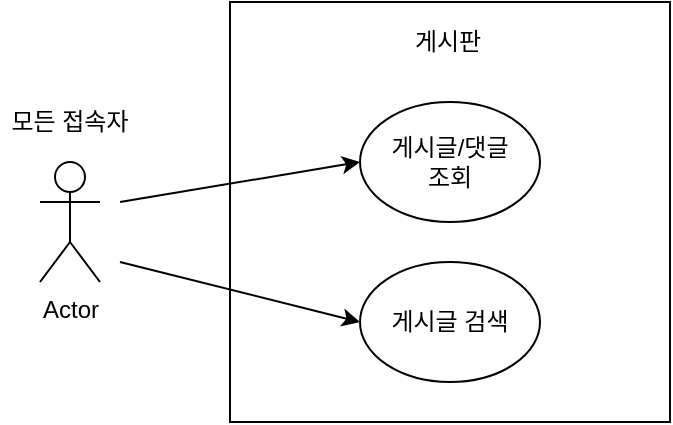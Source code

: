 <mxfile version="14.7.6" type="github">
  <diagram id="jlmu2Go-2CnB9rI986qc" name="Page-1">
    <mxGraphModel dx="1022" dy="392" grid="1" gridSize="10" guides="1" tooltips="1" connect="1" arrows="1" fold="1" page="1" pageScale="1" pageWidth="827" pageHeight="1169" math="0" shadow="0">
      <root>
        <mxCell id="0" />
        <mxCell id="1" parent="0" />
        <mxCell id="bgelYOpoNbsLUO1VU0fk-1" value="Actor" style="shape=umlActor;verticalLabelPosition=bottom;verticalAlign=top;html=1;outlineConnect=0;" vertex="1" parent="1">
          <mxGeometry x="230" y="300" width="30" height="60" as="geometry" />
        </mxCell>
        <mxCell id="bgelYOpoNbsLUO1VU0fk-2" value="" style="rounded=0;whiteSpace=wrap;html=1;" vertex="1" parent="1">
          <mxGeometry x="325" y="220" width="220" height="210" as="geometry" />
        </mxCell>
        <mxCell id="bgelYOpoNbsLUO1VU0fk-3" value="게시판" style="text;html=1;strokeColor=none;fillColor=none;align=center;verticalAlign=middle;whiteSpace=wrap;rounded=0;" vertex="1" parent="1">
          <mxGeometry x="414" y="230" width="40" height="20" as="geometry" />
        </mxCell>
        <mxCell id="bgelYOpoNbsLUO1VU0fk-4" value="&lt;div&gt;게시글/댓글&lt;/div&gt;&lt;div&gt;조회&lt;/div&gt;" style="ellipse;whiteSpace=wrap;html=1;" vertex="1" parent="1">
          <mxGeometry x="390" y="270" width="90" height="60" as="geometry" />
        </mxCell>
        <mxCell id="bgelYOpoNbsLUO1VU0fk-6" value="&lt;div&gt;게시글 검색&lt;br&gt;&lt;/div&gt;" style="ellipse;whiteSpace=wrap;html=1;" vertex="1" parent="1">
          <mxGeometry x="390" y="350" width="90" height="60" as="geometry" />
        </mxCell>
        <mxCell id="bgelYOpoNbsLUO1VU0fk-7" value="" style="endArrow=classic;html=1;entryX=0;entryY=0.5;entryDx=0;entryDy=0;" edge="1" parent="1" target="bgelYOpoNbsLUO1VU0fk-4">
          <mxGeometry width="50" height="50" relative="1" as="geometry">
            <mxPoint x="270" y="320" as="sourcePoint" />
            <mxPoint x="590" y="280" as="targetPoint" />
          </mxGeometry>
        </mxCell>
        <mxCell id="bgelYOpoNbsLUO1VU0fk-8" value="" style="endArrow=classic;html=1;entryX=0;entryY=0.5;entryDx=0;entryDy=0;" edge="1" parent="1" target="bgelYOpoNbsLUO1VU0fk-6">
          <mxGeometry width="50" height="50" relative="1" as="geometry">
            <mxPoint x="270" y="350" as="sourcePoint" />
            <mxPoint x="590" y="280" as="targetPoint" />
          </mxGeometry>
        </mxCell>
        <mxCell id="bgelYOpoNbsLUO1VU0fk-9" value="모든 접속자" style="text;html=1;strokeColor=none;fillColor=none;align=center;verticalAlign=middle;whiteSpace=wrap;rounded=0;" vertex="1" parent="1">
          <mxGeometry x="210" y="270" width="70" height="20" as="geometry" />
        </mxCell>
      </root>
    </mxGraphModel>
  </diagram>
</mxfile>

